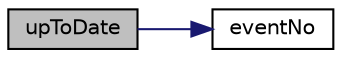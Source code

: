 digraph "upToDate"
{
  bgcolor="transparent";
  edge [fontname="Helvetica",fontsize="10",labelfontname="Helvetica",labelfontsize="10"];
  node [fontname="Helvetica",fontsize="10",shape=record];
  rankdir="LR";
  Node1 [label="upToDate",height=0.2,width=0.4,color="black", fillcolor="grey75", style="filled", fontcolor="black"];
  Node1 -> Node2 [color="midnightblue",fontsize="10",style="solid",fontname="Helvetica"];
  Node2 [label="eventNo",height=0.2,width=0.4,color="black",URL="$a02200.html#ad467365ad3ca837d78227c51753e7d39",tooltip="Event number at last update. "];
}
